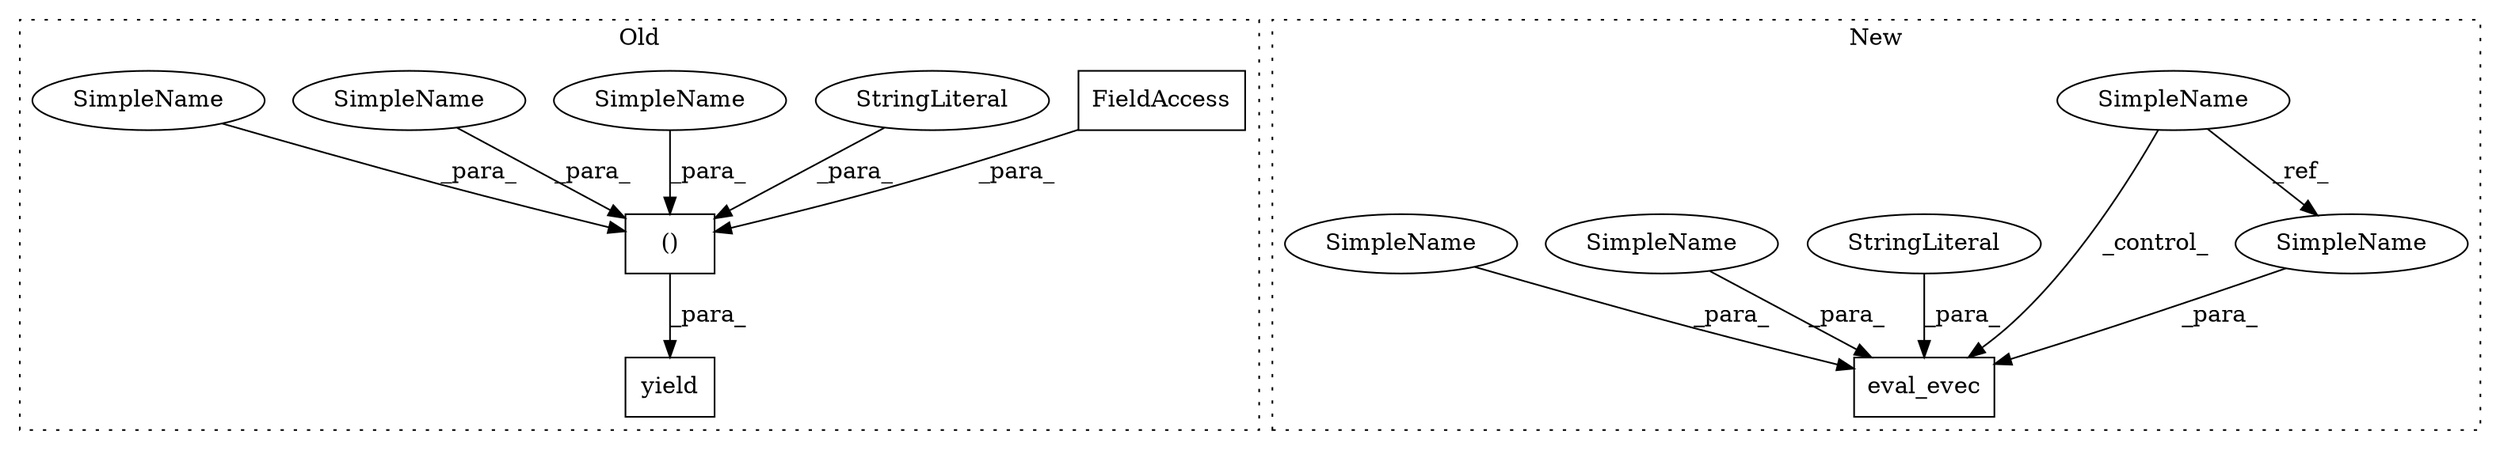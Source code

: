 digraph G {
subgraph cluster0 {
1 [label="yield" a="112" s="13642" l="18" shape="box"];
3 [label="()" a="106" s="13660" l="107" shape="box"];
4 [label="FieldAccess" a="22" s="13660" l="9" shape="box"];
7 [label="StringLiteral" a="45" s="13748" l="4" shape="ellipse"];
8 [label="SimpleName" a="42" s="13734" l="1" shape="ellipse"];
9 [label="SimpleName" a="42" s="13704" l="1" shape="ellipse"];
11 [label="SimpleName" a="42" s="13718" l="3" shape="ellipse"];
label = "Old";
style="dotted";
}
subgraph cluster1 {
2 [label="eval_evec" a="32" s="13380,13415" l="10,1" shape="box"];
5 [label="SimpleName" a="42" s="13304" l="3" shape="ellipse"];
6 [label="StringLiteral" a="45" s="13408" l="4" shape="ellipse"];
10 [label="SimpleName" a="42" s="13402" l="3" shape="ellipse"];
12 [label="SimpleName" a="42" s="13400" l="1" shape="ellipse"];
13 [label="SimpleName" a="42" s="13406" l="1" shape="ellipse"];
label = "New";
style="dotted";
}
3 -> 1 [label="_para_"];
4 -> 3 [label="_para_"];
5 -> 10 [label="_ref_"];
5 -> 2 [label="_control_"];
6 -> 2 [label="_para_"];
7 -> 3 [label="_para_"];
8 -> 3 [label="_para_"];
9 -> 3 [label="_para_"];
10 -> 2 [label="_para_"];
11 -> 3 [label="_para_"];
12 -> 2 [label="_para_"];
13 -> 2 [label="_para_"];
}